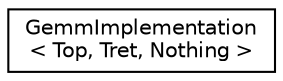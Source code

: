 digraph "Graphical Class Hierarchy"
{
 // LATEX_PDF_SIZE
  edge [fontname="Helvetica",fontsize="10",labelfontname="Helvetica",labelfontsize="10"];
  node [fontname="Helvetica",fontsize="10",shape=record];
  rankdir="LR";
  Node0 [label="GemmImplementation\l\< Top, Tret, Nothing \>",height=0.2,width=0.4,color="black", fillcolor="white", style="filled",URL="$structarm__gemm_1_1_gemm_implementation_3_01_top_00_01_tret_00_01_nothing_01_4.xhtml",tooltip=" "];
}
